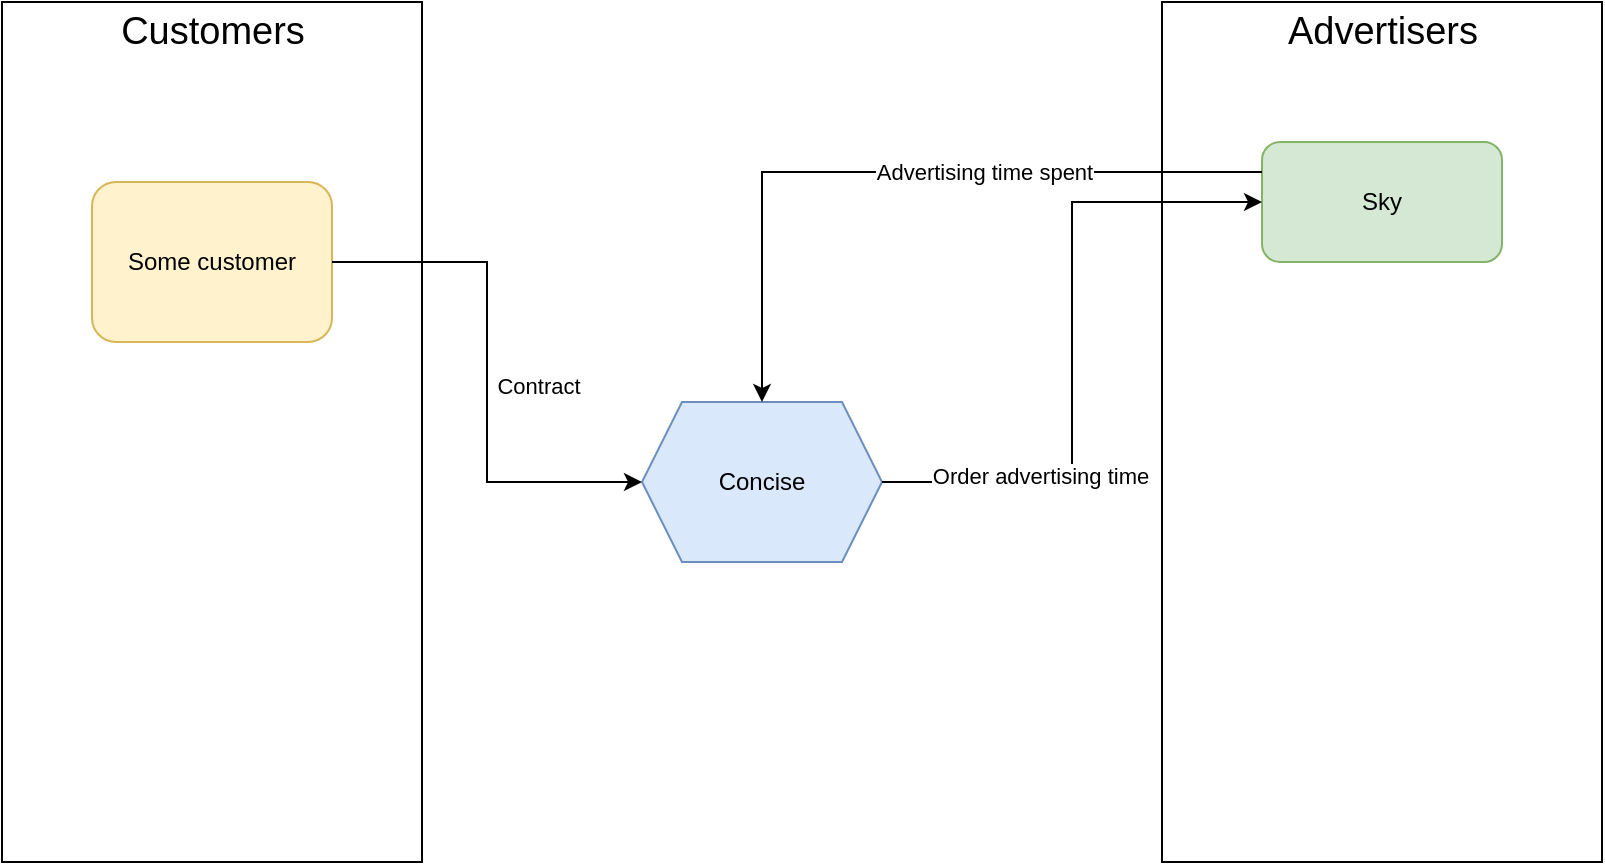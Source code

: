 <mxfile version="13.5.8" type="github">
  <diagram id="Z_YRt1cANfMzZOyPjrWE" name="Page-1">
    <mxGraphModel dx="1038" dy="547" grid="1" gridSize="10" guides="1" tooltips="1" connect="1" arrows="1" fold="1" page="1" pageScale="1" pageWidth="850" pageHeight="1100" math="0" shadow="0">
      <root>
        <mxCell id="0" />
        <mxCell id="1" parent="0" />
        <mxCell id="-m45Tf4N5TQBWNTKMDuC-2" value="&lt;div&gt;Concise&lt;/div&gt;" style="shape=hexagon;perimeter=hexagonPerimeter2;whiteSpace=wrap;html=1;fixedSize=1;fillColor=#dae8fc;strokeColor=#6c8ebf;" parent="1" vertex="1">
          <mxGeometry x="350" y="250" width="120" height="80" as="geometry" />
        </mxCell>
        <mxCell id="-m45Tf4N5TQBWNTKMDuC-14" value="" style="group;" parent="1" vertex="1" connectable="0">
          <mxGeometry x="30" y="50" width="210" height="430" as="geometry" />
        </mxCell>
        <mxCell id="-m45Tf4N5TQBWNTKMDuC-17" value="" style="group" parent="-m45Tf4N5TQBWNTKMDuC-14" vertex="1" connectable="0">
          <mxGeometry width="210" height="430" as="geometry" />
        </mxCell>
        <mxCell id="-m45Tf4N5TQBWNTKMDuC-13" value="" style="rounded=0;whiteSpace=wrap;html=1;" parent="-m45Tf4N5TQBWNTKMDuC-17" vertex="1">
          <mxGeometry width="210" height="430" as="geometry" />
        </mxCell>
        <mxCell id="-m45Tf4N5TQBWNTKMDuC-3" value="&lt;div&gt;Some customer&lt;/div&gt;" style="rounded=1;whiteSpace=wrap;html=1;fillColor=#fff2cc;strokeColor=#d6b656;" parent="-m45Tf4N5TQBWNTKMDuC-17" vertex="1">
          <mxGeometry x="45" y="90" width="120" height="80" as="geometry" />
        </mxCell>
        <mxCell id="-m45Tf4N5TQBWNTKMDuC-15" value="&lt;div style=&quot;font-size: 19px;&quot;&gt;Customers&lt;/div&gt;" style="text;html=1;align=center;verticalAlign=middle;resizable=0;points=[];autosize=1;fontSize=19;" parent="-m45Tf4N5TQBWNTKMDuC-17" vertex="1">
          <mxGeometry x="50" width="110" height="30" as="geometry" />
        </mxCell>
        <mxCell id="-m45Tf4N5TQBWNTKMDuC-5" value="" style="edgeStyle=orthogonalEdgeStyle;rounded=0;orthogonalLoop=1;jettySize=auto;html=1;entryX=0;entryY=0.5;entryDx=0;entryDy=0;" parent="1" source="-m45Tf4N5TQBWNTKMDuC-3" target="-m45Tf4N5TQBWNTKMDuC-2" edge="1">
          <mxGeometry relative="1" as="geometry">
            <mxPoint x="290" y="180" as="targetPoint" />
          </mxGeometry>
        </mxCell>
        <mxCell id="-m45Tf4N5TQBWNTKMDuC-6" value="&lt;div&gt;Contract&lt;/div&gt;" style="edgeLabel;html=1;align=center;verticalAlign=middle;resizable=0;points=[];" parent="-m45Tf4N5TQBWNTKMDuC-5" vertex="1" connectable="0">
          <mxGeometry x="-0.458" y="-31" relative="1" as="geometry">
            <mxPoint x="31" y="31" as="offset" />
          </mxGeometry>
        </mxCell>
        <mxCell id="-m45Tf4N5TQBWNTKMDuC-20" value="" style="group" parent="1" vertex="1" connectable="0">
          <mxGeometry x="610" y="50" width="220" height="430" as="geometry" />
        </mxCell>
        <mxCell id="-m45Tf4N5TQBWNTKMDuC-18" value="" style="rounded=0;whiteSpace=wrap;html=1;fontSize=19;" parent="-m45Tf4N5TQBWNTKMDuC-20" vertex="1">
          <mxGeometry width="220" height="430" as="geometry" />
        </mxCell>
        <mxCell id="-m45Tf4N5TQBWNTKMDuC-1" value="Sky" style="rounded=1;whiteSpace=wrap;html=1;fillColor=#d5e8d4;strokeColor=#82b366;" parent="-m45Tf4N5TQBWNTKMDuC-20" vertex="1">
          <mxGeometry x="50" y="70" width="120" height="60" as="geometry" />
        </mxCell>
        <mxCell id="-m45Tf4N5TQBWNTKMDuC-19" value="&lt;div&gt;Advertisers&lt;/div&gt;" style="text;html=1;align=center;verticalAlign=middle;resizable=0;points=[];autosize=1;fontSize=19;" parent="-m45Tf4N5TQBWNTKMDuC-20" vertex="1">
          <mxGeometry x="55" width="110" height="30" as="geometry" />
        </mxCell>
        <mxCell id="-m45Tf4N5TQBWNTKMDuC-8" value="" style="edgeStyle=orthogonalEdgeStyle;rounded=0;orthogonalLoop=1;jettySize=auto;html=1;entryX=0;entryY=0.5;entryDx=0;entryDy=0;" parent="1" source="-m45Tf4N5TQBWNTKMDuC-2" target="-m45Tf4N5TQBWNTKMDuC-1" edge="1">
          <mxGeometry relative="1" as="geometry">
            <mxPoint x="530" y="290" as="targetPoint" />
          </mxGeometry>
        </mxCell>
        <mxCell id="-m45Tf4N5TQBWNTKMDuC-9" value="&lt;div&gt;Order advertising time&lt;/div&gt;" style="edgeLabel;html=1;align=center;verticalAlign=middle;resizable=0;points=[];" parent="-m45Tf4N5TQBWNTKMDuC-8" vertex="1" connectable="0">
          <mxGeometry x="-0.406" y="16" relative="1" as="geometry">
            <mxPoint as="offset" />
          </mxGeometry>
        </mxCell>
        <mxCell id="-m45Tf4N5TQBWNTKMDuC-11" value="" style="edgeStyle=orthogonalEdgeStyle;rounded=0;orthogonalLoop=1;jettySize=auto;html=1;entryX=0.5;entryY=0;entryDx=0;entryDy=0;exitX=0;exitY=0.25;exitDx=0;exitDy=0;" parent="1" source="-m45Tf4N5TQBWNTKMDuC-1" target="-m45Tf4N5TQBWNTKMDuC-2" edge="1">
          <mxGeometry relative="1" as="geometry">
            <mxPoint x="720" y="40" as="targetPoint" />
          </mxGeometry>
        </mxCell>
        <mxCell id="-m45Tf4N5TQBWNTKMDuC-12" value="&lt;div&gt;Advertising time spent&lt;/div&gt;" style="edgeLabel;html=1;align=center;verticalAlign=middle;resizable=0;points=[];" parent="-m45Tf4N5TQBWNTKMDuC-11" vertex="1" connectable="0">
          <mxGeometry x="-0.236" relative="1" as="geometry">
            <mxPoint as="offset" />
          </mxGeometry>
        </mxCell>
      </root>
    </mxGraphModel>
  </diagram>
</mxfile>
